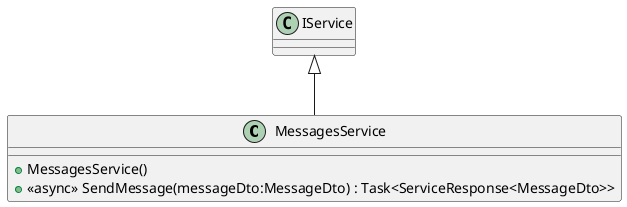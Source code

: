 @startuml
class MessagesService {
    + MessagesService()
    + <<async>> SendMessage(messageDto:MessageDto) : Task<ServiceResponse<MessageDto>>
}
IService <|-- MessagesService
@enduml
